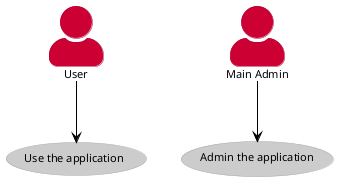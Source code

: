 ' Do not edit
' Theme Gallery
' autogenerated by script
'
@startuml
!theme reddress-lightred
skinparam actorStyle awesome
:User: --> (Use)
"Main Admin" as Admin
"Use the application" as (Use)
Admin --> (Admin the application)
@enduml
